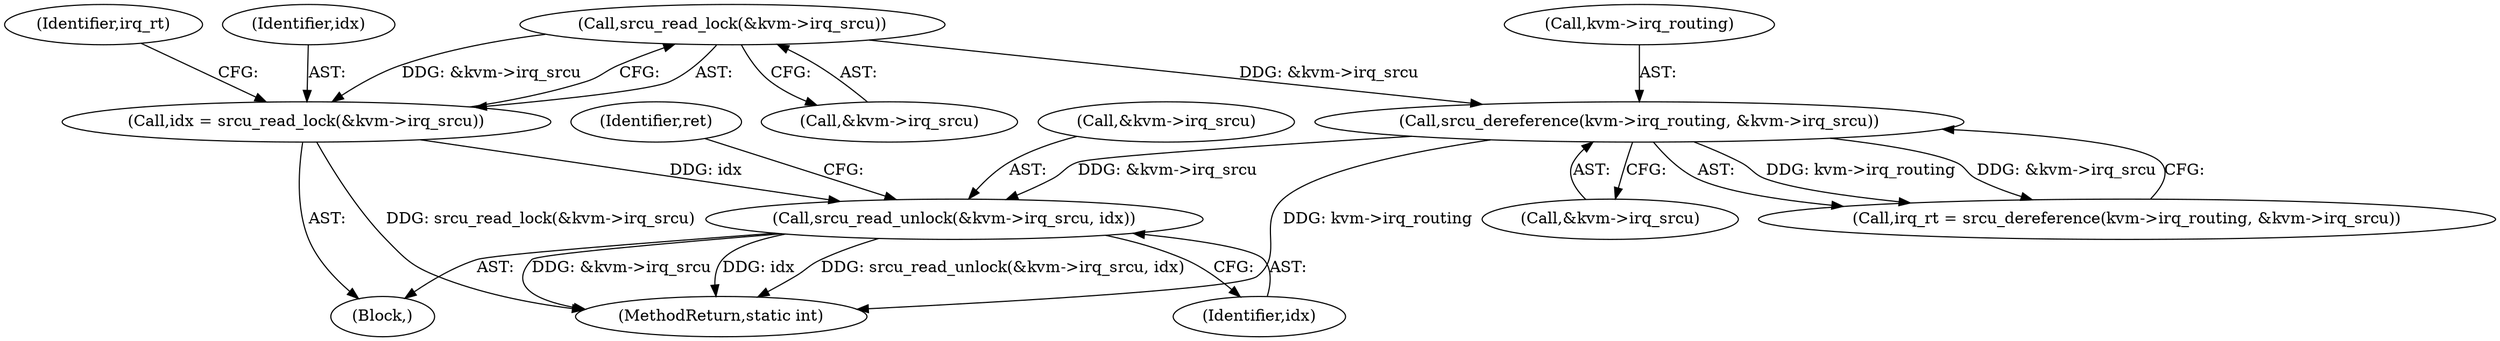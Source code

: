 digraph "0_linux_3a8b0677fc6180a467e26cc32ce6b0c09a32f9bb@API" {
"1000270" [label="(Call,srcu_read_unlock(&kvm->irq_srcu, idx))"];
"1000146" [label="(Call,srcu_dereference(kvm->irq_routing, &kvm->irq_srcu))"];
"1000139" [label="(Call,srcu_read_lock(&kvm->irq_srcu))"];
"1000137" [label="(Call,idx = srcu_read_lock(&kvm->irq_srcu))"];
"1000270" [label="(Call,srcu_read_unlock(&kvm->irq_srcu, idx))"];
"1000150" [label="(Call,&kvm->irq_srcu)"];
"1000146" [label="(Call,srcu_dereference(kvm->irq_routing, &kvm->irq_srcu))"];
"1000278" [label="(MethodReturn,static int)"];
"1000145" [label="(Identifier,irq_rt)"];
"1000277" [label="(Identifier,ret)"];
"1000138" [label="(Identifier,idx)"];
"1000271" [label="(Call,&kvm->irq_srcu)"];
"1000140" [label="(Call,&kvm->irq_srcu)"];
"1000139" [label="(Call,srcu_read_lock(&kvm->irq_srcu))"];
"1000147" [label="(Call,kvm->irq_routing)"];
"1000108" [label="(Block,)"];
"1000275" [label="(Identifier,idx)"];
"1000137" [label="(Call,idx = srcu_read_lock(&kvm->irq_srcu))"];
"1000144" [label="(Call,irq_rt = srcu_dereference(kvm->irq_routing, &kvm->irq_srcu))"];
"1000270" -> "1000108"  [label="AST: "];
"1000270" -> "1000275"  [label="CFG: "];
"1000271" -> "1000270"  [label="AST: "];
"1000275" -> "1000270"  [label="AST: "];
"1000277" -> "1000270"  [label="CFG: "];
"1000270" -> "1000278"  [label="DDG: idx"];
"1000270" -> "1000278"  [label="DDG: srcu_read_unlock(&kvm->irq_srcu, idx)"];
"1000270" -> "1000278"  [label="DDG: &kvm->irq_srcu"];
"1000146" -> "1000270"  [label="DDG: &kvm->irq_srcu"];
"1000137" -> "1000270"  [label="DDG: idx"];
"1000146" -> "1000144"  [label="AST: "];
"1000146" -> "1000150"  [label="CFG: "];
"1000147" -> "1000146"  [label="AST: "];
"1000150" -> "1000146"  [label="AST: "];
"1000144" -> "1000146"  [label="CFG: "];
"1000146" -> "1000278"  [label="DDG: kvm->irq_routing"];
"1000146" -> "1000144"  [label="DDG: kvm->irq_routing"];
"1000146" -> "1000144"  [label="DDG: &kvm->irq_srcu"];
"1000139" -> "1000146"  [label="DDG: &kvm->irq_srcu"];
"1000139" -> "1000137"  [label="AST: "];
"1000139" -> "1000140"  [label="CFG: "];
"1000140" -> "1000139"  [label="AST: "];
"1000137" -> "1000139"  [label="CFG: "];
"1000139" -> "1000137"  [label="DDG: &kvm->irq_srcu"];
"1000137" -> "1000108"  [label="AST: "];
"1000138" -> "1000137"  [label="AST: "];
"1000145" -> "1000137"  [label="CFG: "];
"1000137" -> "1000278"  [label="DDG: srcu_read_lock(&kvm->irq_srcu)"];
}
